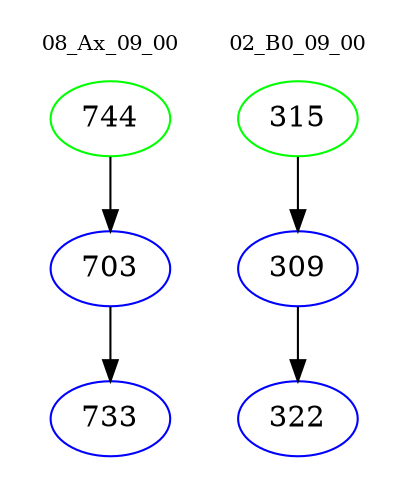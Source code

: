 digraph{
subgraph cluster_0 {
color = white
label = "08_Ax_09_00";
fontsize=10;
T0_744 [label="744", color="green"]
T0_744 -> T0_703 [color="black"]
T0_703 [label="703", color="blue"]
T0_703 -> T0_733 [color="black"]
T0_733 [label="733", color="blue"]
}
subgraph cluster_1 {
color = white
label = "02_B0_09_00";
fontsize=10;
T1_315 [label="315", color="green"]
T1_315 -> T1_309 [color="black"]
T1_309 [label="309", color="blue"]
T1_309 -> T1_322 [color="black"]
T1_322 [label="322", color="blue"]
}
}
